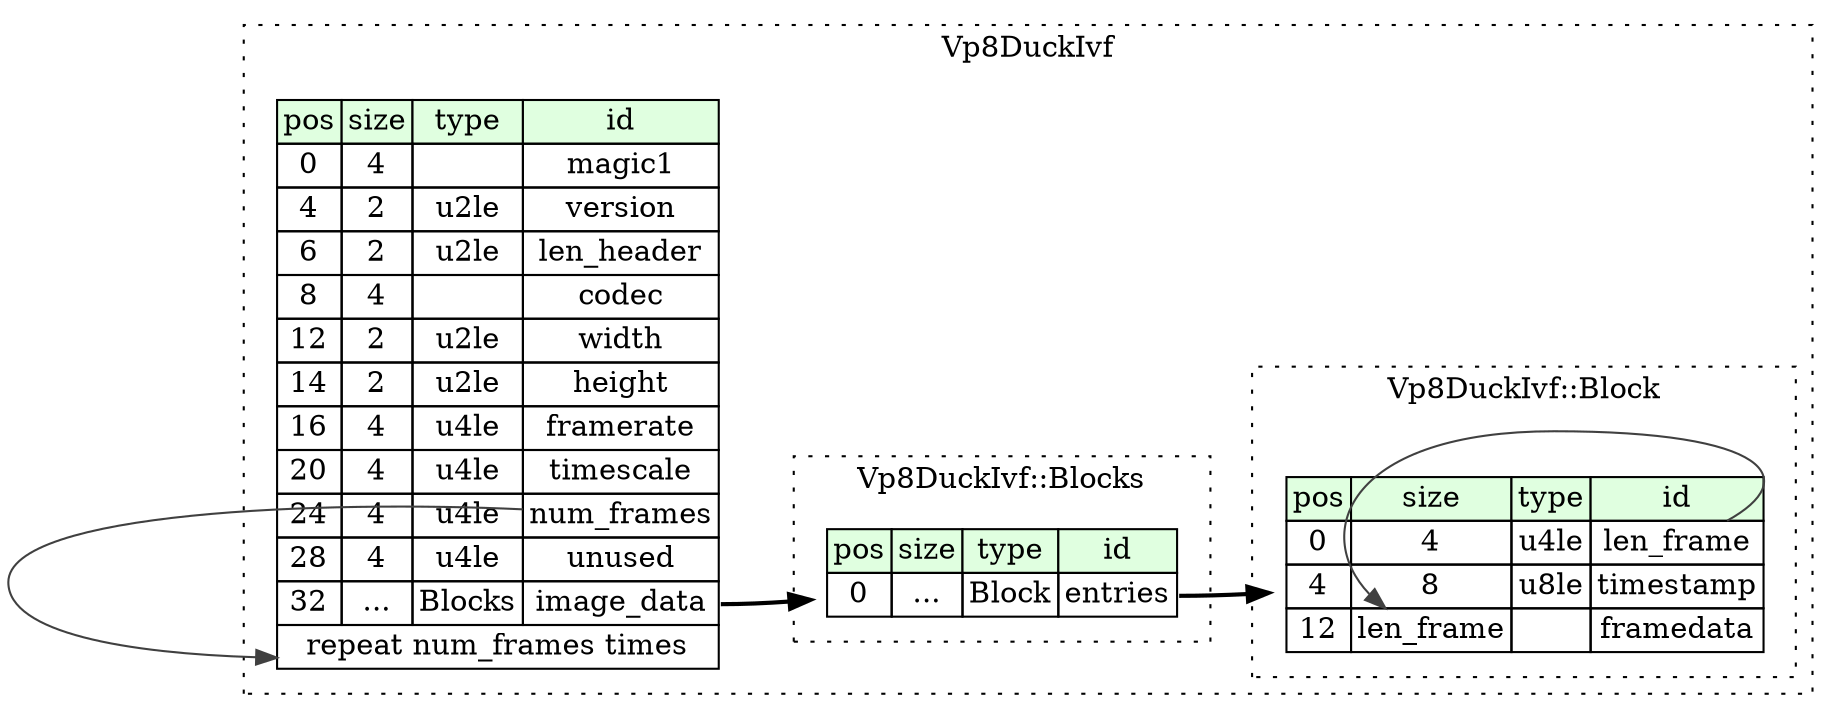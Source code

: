 digraph {
	rankdir=LR;
	node [shape=plaintext];
	subgraph cluster__vp8_duck_ivf {
		label="Vp8DuckIvf";
		graph[style=dotted];

		vp8_duck_ivf__seq [label=<<TABLE BORDER="0" CELLBORDER="1" CELLSPACING="0">
			<TR><TD BGCOLOR="#E0FFE0">pos</TD><TD BGCOLOR="#E0FFE0">size</TD><TD BGCOLOR="#E0FFE0">type</TD><TD BGCOLOR="#E0FFE0">id</TD></TR>
			<TR><TD PORT="magic1_pos">0</TD><TD PORT="magic1_size">4</TD><TD></TD><TD PORT="magic1_type">magic1</TD></TR>
			<TR><TD PORT="version_pos">4</TD><TD PORT="version_size">2</TD><TD>u2le</TD><TD PORT="version_type">version</TD></TR>
			<TR><TD PORT="len_header_pos">6</TD><TD PORT="len_header_size">2</TD><TD>u2le</TD><TD PORT="len_header_type">len_header</TD></TR>
			<TR><TD PORT="codec_pos">8</TD><TD PORT="codec_size">4</TD><TD></TD><TD PORT="codec_type">codec</TD></TR>
			<TR><TD PORT="width_pos">12</TD><TD PORT="width_size">2</TD><TD>u2le</TD><TD PORT="width_type">width</TD></TR>
			<TR><TD PORT="height_pos">14</TD><TD PORT="height_size">2</TD><TD>u2le</TD><TD PORT="height_type">height</TD></TR>
			<TR><TD PORT="framerate_pos">16</TD><TD PORT="framerate_size">4</TD><TD>u4le</TD><TD PORT="framerate_type">framerate</TD></TR>
			<TR><TD PORT="timescale_pos">20</TD><TD PORT="timescale_size">4</TD><TD>u4le</TD><TD PORT="timescale_type">timescale</TD></TR>
			<TR><TD PORT="num_frames_pos">24</TD><TD PORT="num_frames_size">4</TD><TD>u4le</TD><TD PORT="num_frames_type">num_frames</TD></TR>
			<TR><TD PORT="unused_pos">28</TD><TD PORT="unused_size">4</TD><TD>u4le</TD><TD PORT="unused_type">unused</TD></TR>
			<TR><TD PORT="image_data_pos">32</TD><TD PORT="image_data_size">...</TD><TD>Blocks</TD><TD PORT="image_data_type">image_data</TD></TR>
			<TR><TD COLSPAN="4" PORT="image_data__repeat">repeat num_frames times</TD></TR>
		</TABLE>>];
		subgraph cluster__blocks {
			label="Vp8DuckIvf::Blocks";
			graph[style=dotted];

			blocks__seq [label=<<TABLE BORDER="0" CELLBORDER="1" CELLSPACING="0">
				<TR><TD BGCOLOR="#E0FFE0">pos</TD><TD BGCOLOR="#E0FFE0">size</TD><TD BGCOLOR="#E0FFE0">type</TD><TD BGCOLOR="#E0FFE0">id</TD></TR>
				<TR><TD PORT="entries_pos">0</TD><TD PORT="entries_size">...</TD><TD>Block</TD><TD PORT="entries_type">entries</TD></TR>
			</TABLE>>];
		}
		subgraph cluster__block {
			label="Vp8DuckIvf::Block";
			graph[style=dotted];

			block__seq [label=<<TABLE BORDER="0" CELLBORDER="1" CELLSPACING="0">
				<TR><TD BGCOLOR="#E0FFE0">pos</TD><TD BGCOLOR="#E0FFE0">size</TD><TD BGCOLOR="#E0FFE0">type</TD><TD BGCOLOR="#E0FFE0">id</TD></TR>
				<TR><TD PORT="len_frame_pos">0</TD><TD PORT="len_frame_size">4</TD><TD>u4le</TD><TD PORT="len_frame_type">len_frame</TD></TR>
				<TR><TD PORT="timestamp_pos">4</TD><TD PORT="timestamp_size">8</TD><TD>u8le</TD><TD PORT="timestamp_type">timestamp</TD></TR>
				<TR><TD PORT="framedata_pos">12</TD><TD PORT="framedata_size">len_frame</TD><TD></TD><TD PORT="framedata_type">framedata</TD></TR>
			</TABLE>>];
		}
	}
	vp8_duck_ivf__seq:image_data_type -> blocks__seq [style=bold];
	vp8_duck_ivf__seq:num_frames_type -> vp8_duck_ivf__seq:image_data__repeat [color="#404040"];
	blocks__seq:entries_type -> block__seq [style=bold];
	block__seq:len_frame_type -> block__seq:framedata_size [color="#404040"];
}
